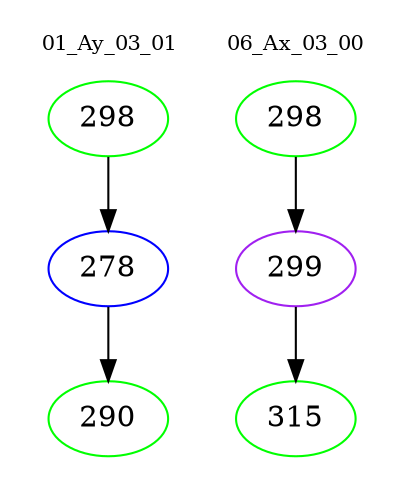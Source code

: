 digraph{
subgraph cluster_0 {
color = white
label = "01_Ay_03_01";
fontsize=10;
T0_298 [label="298", color="green"]
T0_298 -> T0_278 [color="black"]
T0_278 [label="278", color="blue"]
T0_278 -> T0_290 [color="black"]
T0_290 [label="290", color="green"]
}
subgraph cluster_1 {
color = white
label = "06_Ax_03_00";
fontsize=10;
T1_298 [label="298", color="green"]
T1_298 -> T1_299 [color="black"]
T1_299 [label="299", color="purple"]
T1_299 -> T1_315 [color="black"]
T1_315 [label="315", color="green"]
}
}

